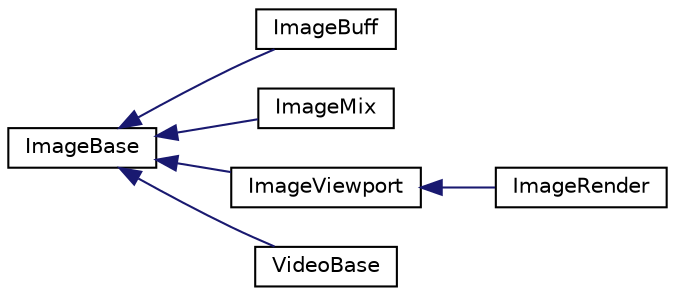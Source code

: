digraph G
{
  edge [fontname="Helvetica",fontsize="10",labelfontname="Helvetica",labelfontsize="10"];
  node [fontname="Helvetica",fontsize="10",shape=record];
  rankdir=LR;
  Node1 [label="ImageBase",height=0.2,width=0.4,color="black", fillcolor="white", style="filled",URL="$d7/d1e/classImageBase.html",tooltip="base class for image filters"];
  Node1 -> Node2 [dir=back,color="midnightblue",fontsize="10",style="solid",fontname="Helvetica"];
  Node2 [label="ImageBuff",height=0.2,width=0.4,color="black", fillcolor="white", style="filled",URL="$d4/d05/classImageBuff.html",tooltip="class for image buffer"];
  Node1 -> Node3 [dir=back,color="midnightblue",fontsize="10",style="solid",fontname="Helvetica"];
  Node3 [label="ImageMix",height=0.2,width=0.4,color="black", fillcolor="white", style="filled",URL="$d6/de6/classImageMix.html",tooltip="class for image mixer"];
  Node1 -> Node4 [dir=back,color="midnightblue",fontsize="10",style="solid",fontname="Helvetica"];
  Node4 [label="ImageViewport",height=0.2,width=0.4,color="black", fillcolor="white", style="filled",URL="$d5/dbb/classImageViewport.html",tooltip="class for viewport access"];
  Node4 -> Node5 [dir=back,color="midnightblue",fontsize="10",style="solid",fontname="Helvetica"];
  Node5 [label="ImageRender",height=0.2,width=0.4,color="black", fillcolor="white", style="filled",URL="$d9/d39/classImageRender.html",tooltip="class for render 3d scene"];
  Node1 -> Node6 [dir=back,color="midnightblue",fontsize="10",style="solid",fontname="Helvetica"];
  Node6 [label="VideoBase",height=0.2,width=0.4,color="black", fillcolor="white", style="filled",URL="$d4/d6c/classVideoBase.html",tooltip="base class for video source"];
}
